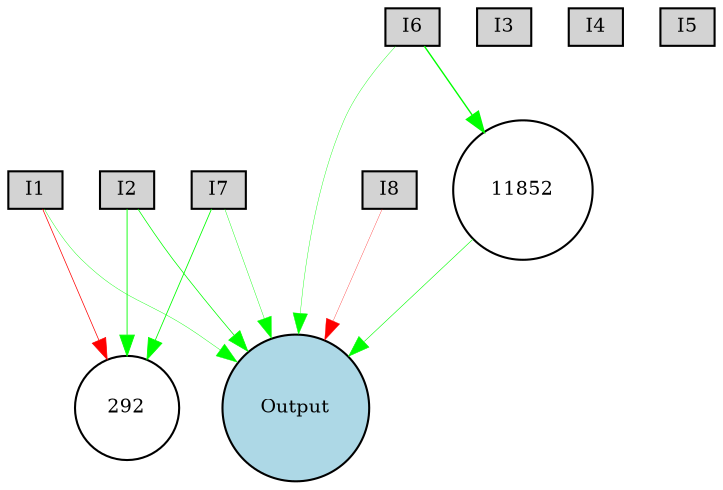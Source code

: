 digraph {
	node [fontsize=9 height=0.2 shape=circle width=0.2]
	I1 [fillcolor=lightgray shape=box style=filled]
	I2 [fillcolor=lightgray shape=box style=filled]
	I3 [fillcolor=lightgray shape=box style=filled]
	I4 [fillcolor=lightgray shape=box style=filled]
	I5 [fillcolor=lightgray shape=box style=filled]
	I6 [fillcolor=lightgray shape=box style=filled]
	I7 [fillcolor=lightgray shape=box style=filled]
	I8 [fillcolor=lightgray shape=box style=filled]
	Output [fillcolor=lightblue style=filled]
	292 [fillcolor=white style=filled]
	11852 [fillcolor=white style=filled]
	I8 -> Output [color=red penwidth=0.1478523710201392 style=solid]
	I7 -> Output [color=green penwidth=0.20128552756998633 style=solid]
	I7 -> 292 [color=green penwidth=0.40061146597005304 style=solid]
	I6 -> Output [color=green penwidth=0.18776781566002088 style=solid]
	I6 -> 11852 [color=green penwidth=0.6677692088915297 style=solid]
	I2 -> Output [color=green penwidth=0.3573509373544499 style=solid]
	I2 -> 292 [color=green penwidth=0.4199925488217843 style=solid]
	I1 -> Output [color=green penwidth=0.1966443608543428 style=solid]
	I1 -> 292 [color=red penwidth=0.34514916966170517 style=solid]
	11852 -> Output [color=green penwidth=0.2856683400470853 style=solid]
}
